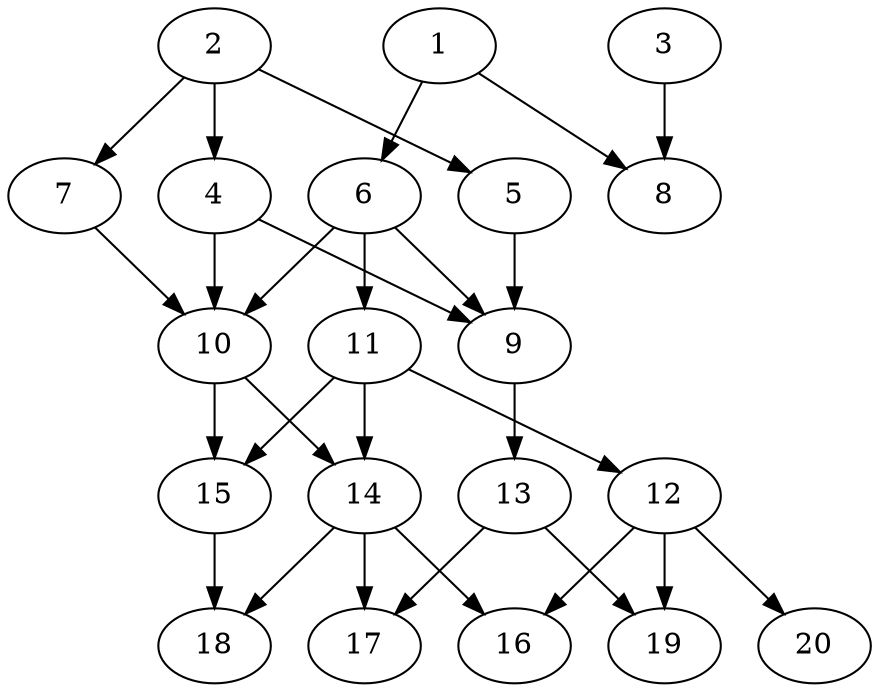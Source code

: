 // DAG automatically generated by daggen at Wed Jul 24 22:10:09 2019
// ./daggen --dot -n 20 --ccr 0.5 --fat 0.5 --regular 0.5 --density 0.5 --mindata 5242880 --maxdata 52428800 
digraph G {
  1 [size="48580608", alpha="0.04", expect_size="24290304"] 
  1 -> 6 [size ="24290304"]
  1 -> 8 [size ="24290304"]
  2 [size="80885760", alpha="0.06", expect_size="40442880"] 
  2 -> 4 [size ="40442880"]
  2 -> 5 [size ="40442880"]
  2 -> 7 [size ="40442880"]
  3 [size="36116480", alpha="0.05", expect_size="18058240"] 
  3 -> 8 [size ="18058240"]
  4 [size="48859136", alpha="0.04", expect_size="24429568"] 
  4 -> 9 [size ="24429568"]
  4 -> 10 [size ="24429568"]
  5 [size="60506112", alpha="0.08", expect_size="30253056"] 
  5 -> 9 [size ="30253056"]
  6 [size="21712896", alpha="0.04", expect_size="10856448"] 
  6 -> 9 [size ="10856448"]
  6 -> 10 [size ="10856448"]
  6 -> 11 [size ="10856448"]
  7 [size="82079744", alpha="0.16", expect_size="41039872"] 
  7 -> 10 [size ="41039872"]
  8 [size="67473408", alpha="0.01", expect_size="33736704"] 
  9 [size="63234048", alpha="0.09", expect_size="31617024"] 
  9 -> 13 [size ="31617024"]
  10 [size="59852800", alpha="0.01", expect_size="29926400"] 
  10 -> 14 [size ="29926400"]
  10 -> 15 [size ="29926400"]
  11 [size="45340672", alpha="0.02", expect_size="22670336"] 
  11 -> 12 [size ="22670336"]
  11 -> 14 [size ="22670336"]
  11 -> 15 [size ="22670336"]
  12 [size="62500864", alpha="0.17", expect_size="31250432"] 
  12 -> 16 [size ="31250432"]
  12 -> 19 [size ="31250432"]
  12 -> 20 [size ="31250432"]
  13 [size="90509312", alpha="0.05", expect_size="45254656"] 
  13 -> 17 [size ="45254656"]
  13 -> 19 [size ="45254656"]
  14 [size="20910080", alpha="0.16", expect_size="10455040"] 
  14 -> 16 [size ="10455040"]
  14 -> 17 [size ="10455040"]
  14 -> 18 [size ="10455040"]
  15 [size="41332736", alpha="0.02", expect_size="20666368"] 
  15 -> 18 [size ="20666368"]
  16 [size="80979968", alpha="0.15", expect_size="40489984"] 
  17 [size="100999168", alpha="0.01", expect_size="50499584"] 
  18 [size="79996928", alpha="0.03", expect_size="39998464"] 
  19 [size="87029760", alpha="0.13", expect_size="43514880"] 
  20 [size="33024000", alpha="0.12", expect_size="16512000"] 
}
